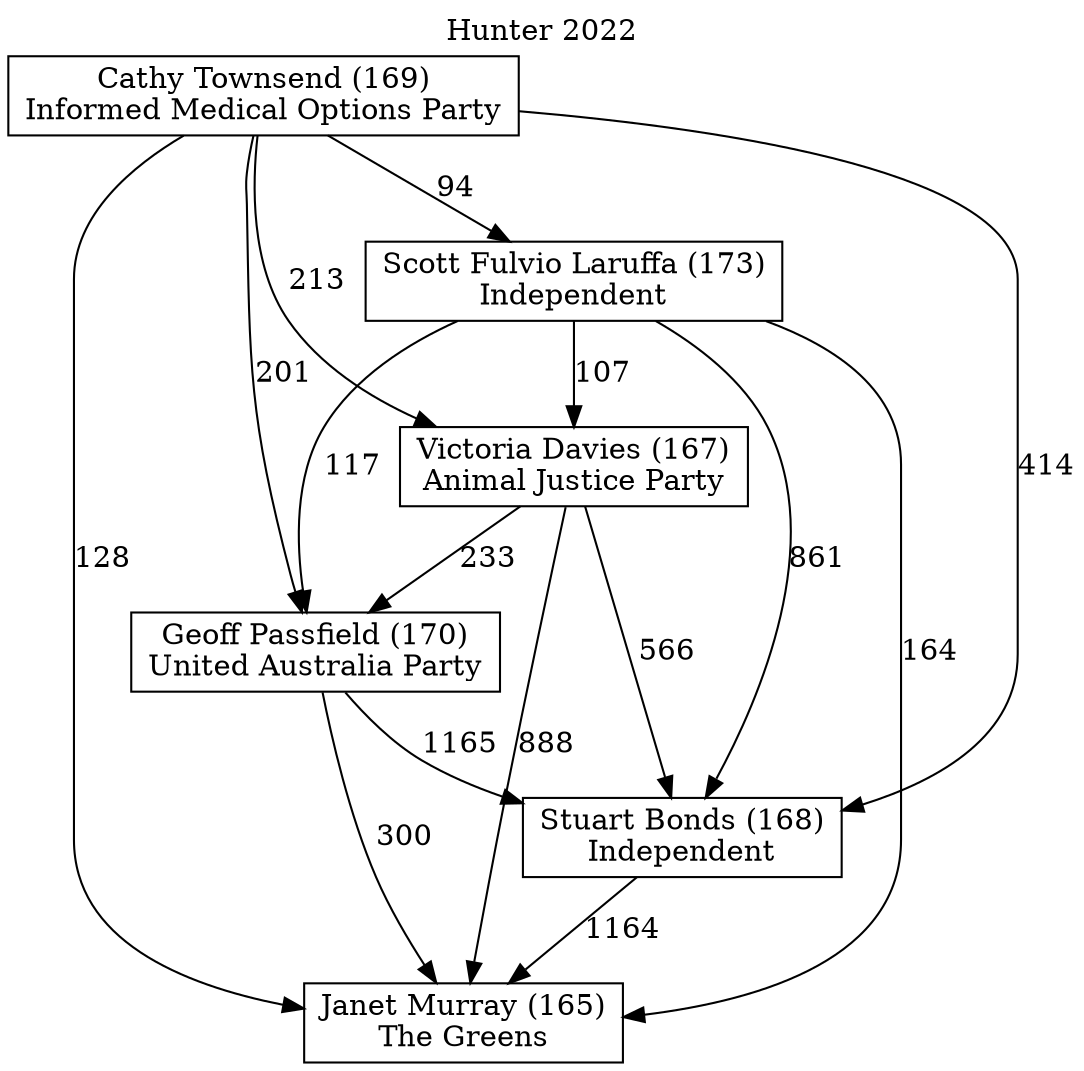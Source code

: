 // House preference flow
digraph "Janet Murray (165)_Hunter_2022" {
	graph [label="Hunter 2022" labelloc=t mclimit=10]
	node [shape=box]
	"Janet Murray (165)" [label="Janet Murray (165)
The Greens"]
	"Stuart Bonds (168)" [label="Stuart Bonds (168)
Independent"]
	"Geoff Passfield (170)" [label="Geoff Passfield (170)
United Australia Party"]
	"Victoria Davies (167)" [label="Victoria Davies (167)
Animal Justice Party"]
	"Scott Fulvio Laruffa (173)" [label="Scott Fulvio Laruffa (173)
Independent"]
	"Cathy Townsend (169)" [label="Cathy Townsend (169)
Informed Medical Options Party"]
	"Janet Murray (165)" [label="Janet Murray (165)
The Greens"]
	"Geoff Passfield (170)" [label="Geoff Passfield (170)
United Australia Party"]
	"Victoria Davies (167)" [label="Victoria Davies (167)
Animal Justice Party"]
	"Scott Fulvio Laruffa (173)" [label="Scott Fulvio Laruffa (173)
Independent"]
	"Cathy Townsend (169)" [label="Cathy Townsend (169)
Informed Medical Options Party"]
	"Janet Murray (165)" [label="Janet Murray (165)
The Greens"]
	"Victoria Davies (167)" [label="Victoria Davies (167)
Animal Justice Party"]
	"Scott Fulvio Laruffa (173)" [label="Scott Fulvio Laruffa (173)
Independent"]
	"Cathy Townsend (169)" [label="Cathy Townsend (169)
Informed Medical Options Party"]
	"Janet Murray (165)" [label="Janet Murray (165)
The Greens"]
	"Scott Fulvio Laruffa (173)" [label="Scott Fulvio Laruffa (173)
Independent"]
	"Cathy Townsend (169)" [label="Cathy Townsend (169)
Informed Medical Options Party"]
	"Janet Murray (165)" [label="Janet Murray (165)
The Greens"]
	"Cathy Townsend (169)" [label="Cathy Townsend (169)
Informed Medical Options Party"]
	"Cathy Townsend (169)" [label="Cathy Townsend (169)
Informed Medical Options Party"]
	"Scott Fulvio Laruffa (173)" [label="Scott Fulvio Laruffa (173)
Independent"]
	"Cathy Townsend (169)" [label="Cathy Townsend (169)
Informed Medical Options Party"]
	"Cathy Townsend (169)" [label="Cathy Townsend (169)
Informed Medical Options Party"]
	"Victoria Davies (167)" [label="Victoria Davies (167)
Animal Justice Party"]
	"Scott Fulvio Laruffa (173)" [label="Scott Fulvio Laruffa (173)
Independent"]
	"Cathy Townsend (169)" [label="Cathy Townsend (169)
Informed Medical Options Party"]
	"Victoria Davies (167)" [label="Victoria Davies (167)
Animal Justice Party"]
	"Cathy Townsend (169)" [label="Cathy Townsend (169)
Informed Medical Options Party"]
	"Cathy Townsend (169)" [label="Cathy Townsend (169)
Informed Medical Options Party"]
	"Scott Fulvio Laruffa (173)" [label="Scott Fulvio Laruffa (173)
Independent"]
	"Cathy Townsend (169)" [label="Cathy Townsend (169)
Informed Medical Options Party"]
	"Cathy Townsend (169)" [label="Cathy Townsend (169)
Informed Medical Options Party"]
	"Geoff Passfield (170)" [label="Geoff Passfield (170)
United Australia Party"]
	"Victoria Davies (167)" [label="Victoria Davies (167)
Animal Justice Party"]
	"Scott Fulvio Laruffa (173)" [label="Scott Fulvio Laruffa (173)
Independent"]
	"Cathy Townsend (169)" [label="Cathy Townsend (169)
Informed Medical Options Party"]
	"Geoff Passfield (170)" [label="Geoff Passfield (170)
United Australia Party"]
	"Scott Fulvio Laruffa (173)" [label="Scott Fulvio Laruffa (173)
Independent"]
	"Cathy Townsend (169)" [label="Cathy Townsend (169)
Informed Medical Options Party"]
	"Geoff Passfield (170)" [label="Geoff Passfield (170)
United Australia Party"]
	"Cathy Townsend (169)" [label="Cathy Townsend (169)
Informed Medical Options Party"]
	"Cathy Townsend (169)" [label="Cathy Townsend (169)
Informed Medical Options Party"]
	"Scott Fulvio Laruffa (173)" [label="Scott Fulvio Laruffa (173)
Independent"]
	"Cathy Townsend (169)" [label="Cathy Townsend (169)
Informed Medical Options Party"]
	"Cathy Townsend (169)" [label="Cathy Townsend (169)
Informed Medical Options Party"]
	"Victoria Davies (167)" [label="Victoria Davies (167)
Animal Justice Party"]
	"Scott Fulvio Laruffa (173)" [label="Scott Fulvio Laruffa (173)
Independent"]
	"Cathy Townsend (169)" [label="Cathy Townsend (169)
Informed Medical Options Party"]
	"Victoria Davies (167)" [label="Victoria Davies (167)
Animal Justice Party"]
	"Cathy Townsend (169)" [label="Cathy Townsend (169)
Informed Medical Options Party"]
	"Cathy Townsend (169)" [label="Cathy Townsend (169)
Informed Medical Options Party"]
	"Scott Fulvio Laruffa (173)" [label="Scott Fulvio Laruffa (173)
Independent"]
	"Cathy Townsend (169)" [label="Cathy Townsend (169)
Informed Medical Options Party"]
	"Cathy Townsend (169)" [label="Cathy Townsend (169)
Informed Medical Options Party"]
	"Stuart Bonds (168)" [label="Stuart Bonds (168)
Independent"]
	"Geoff Passfield (170)" [label="Geoff Passfield (170)
United Australia Party"]
	"Victoria Davies (167)" [label="Victoria Davies (167)
Animal Justice Party"]
	"Scott Fulvio Laruffa (173)" [label="Scott Fulvio Laruffa (173)
Independent"]
	"Cathy Townsend (169)" [label="Cathy Townsend (169)
Informed Medical Options Party"]
	"Stuart Bonds (168)" [label="Stuart Bonds (168)
Independent"]
	"Victoria Davies (167)" [label="Victoria Davies (167)
Animal Justice Party"]
	"Scott Fulvio Laruffa (173)" [label="Scott Fulvio Laruffa (173)
Independent"]
	"Cathy Townsend (169)" [label="Cathy Townsend (169)
Informed Medical Options Party"]
	"Stuart Bonds (168)" [label="Stuart Bonds (168)
Independent"]
	"Scott Fulvio Laruffa (173)" [label="Scott Fulvio Laruffa (173)
Independent"]
	"Cathy Townsend (169)" [label="Cathy Townsend (169)
Informed Medical Options Party"]
	"Stuart Bonds (168)" [label="Stuart Bonds (168)
Independent"]
	"Cathy Townsend (169)" [label="Cathy Townsend (169)
Informed Medical Options Party"]
	"Cathy Townsend (169)" [label="Cathy Townsend (169)
Informed Medical Options Party"]
	"Scott Fulvio Laruffa (173)" [label="Scott Fulvio Laruffa (173)
Independent"]
	"Cathy Townsend (169)" [label="Cathy Townsend (169)
Informed Medical Options Party"]
	"Cathy Townsend (169)" [label="Cathy Townsend (169)
Informed Medical Options Party"]
	"Victoria Davies (167)" [label="Victoria Davies (167)
Animal Justice Party"]
	"Scott Fulvio Laruffa (173)" [label="Scott Fulvio Laruffa (173)
Independent"]
	"Cathy Townsend (169)" [label="Cathy Townsend (169)
Informed Medical Options Party"]
	"Victoria Davies (167)" [label="Victoria Davies (167)
Animal Justice Party"]
	"Cathy Townsend (169)" [label="Cathy Townsend (169)
Informed Medical Options Party"]
	"Cathy Townsend (169)" [label="Cathy Townsend (169)
Informed Medical Options Party"]
	"Scott Fulvio Laruffa (173)" [label="Scott Fulvio Laruffa (173)
Independent"]
	"Cathy Townsend (169)" [label="Cathy Townsend (169)
Informed Medical Options Party"]
	"Cathy Townsend (169)" [label="Cathy Townsend (169)
Informed Medical Options Party"]
	"Geoff Passfield (170)" [label="Geoff Passfield (170)
United Australia Party"]
	"Victoria Davies (167)" [label="Victoria Davies (167)
Animal Justice Party"]
	"Scott Fulvio Laruffa (173)" [label="Scott Fulvio Laruffa (173)
Independent"]
	"Cathy Townsend (169)" [label="Cathy Townsend (169)
Informed Medical Options Party"]
	"Geoff Passfield (170)" [label="Geoff Passfield (170)
United Australia Party"]
	"Scott Fulvio Laruffa (173)" [label="Scott Fulvio Laruffa (173)
Independent"]
	"Cathy Townsend (169)" [label="Cathy Townsend (169)
Informed Medical Options Party"]
	"Geoff Passfield (170)" [label="Geoff Passfield (170)
United Australia Party"]
	"Cathy Townsend (169)" [label="Cathy Townsend (169)
Informed Medical Options Party"]
	"Cathy Townsend (169)" [label="Cathy Townsend (169)
Informed Medical Options Party"]
	"Scott Fulvio Laruffa (173)" [label="Scott Fulvio Laruffa (173)
Independent"]
	"Cathy Townsend (169)" [label="Cathy Townsend (169)
Informed Medical Options Party"]
	"Cathy Townsend (169)" [label="Cathy Townsend (169)
Informed Medical Options Party"]
	"Victoria Davies (167)" [label="Victoria Davies (167)
Animal Justice Party"]
	"Scott Fulvio Laruffa (173)" [label="Scott Fulvio Laruffa (173)
Independent"]
	"Cathy Townsend (169)" [label="Cathy Townsend (169)
Informed Medical Options Party"]
	"Victoria Davies (167)" [label="Victoria Davies (167)
Animal Justice Party"]
	"Cathy Townsend (169)" [label="Cathy Townsend (169)
Informed Medical Options Party"]
	"Cathy Townsend (169)" [label="Cathy Townsend (169)
Informed Medical Options Party"]
	"Scott Fulvio Laruffa (173)" [label="Scott Fulvio Laruffa (173)
Independent"]
	"Cathy Townsend (169)" [label="Cathy Townsend (169)
Informed Medical Options Party"]
	"Cathy Townsend (169)" [label="Cathy Townsend (169)
Informed Medical Options Party"]
	"Stuart Bonds (168)" -> "Janet Murray (165)" [label=1164]
	"Geoff Passfield (170)" -> "Stuart Bonds (168)" [label=1165]
	"Victoria Davies (167)" -> "Geoff Passfield (170)" [label=233]
	"Scott Fulvio Laruffa (173)" -> "Victoria Davies (167)" [label=107]
	"Cathy Townsend (169)" -> "Scott Fulvio Laruffa (173)" [label=94]
	"Geoff Passfield (170)" -> "Janet Murray (165)" [label=300]
	"Victoria Davies (167)" -> "Janet Murray (165)" [label=888]
	"Scott Fulvio Laruffa (173)" -> "Janet Murray (165)" [label=164]
	"Cathy Townsend (169)" -> "Janet Murray (165)" [label=128]
	"Cathy Townsend (169)" -> "Victoria Davies (167)" [label=213]
	"Scott Fulvio Laruffa (173)" -> "Geoff Passfield (170)" [label=117]
	"Cathy Townsend (169)" -> "Geoff Passfield (170)" [label=201]
	"Victoria Davies (167)" -> "Stuart Bonds (168)" [label=566]
	"Scott Fulvio Laruffa (173)" -> "Stuart Bonds (168)" [label=861]
	"Cathy Townsend (169)" -> "Stuart Bonds (168)" [label=414]
}
